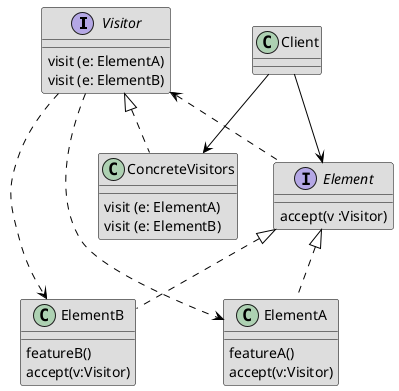 @startuml  Visitor structure

skinparam class {
BackgroundColor #DDDDDD
BorderColor black
ArrowColor black
}


interface Visitor {
    visit (e: ElementA)
    visit (e: ElementB)

}

interface Element{
    accept(v :Visitor)
}

class ElementA{
    featureA()
    accept(v:Visitor)
}

class ElementB{
    featureB()
    accept(v:Visitor)
}


class ConcreteVisitors{
    visit (e: ElementA)
    visit (e: ElementB)
    
}


Visitor <|.. ConcreteVisitors
Visitor <.right. Element
Element <|.. ElementA
Element  <|.. ElementB
Client -->  Element
Client --> ConcreteVisitors
Visitor ...> ElementA
Visitor ..> ElementB


@enduml